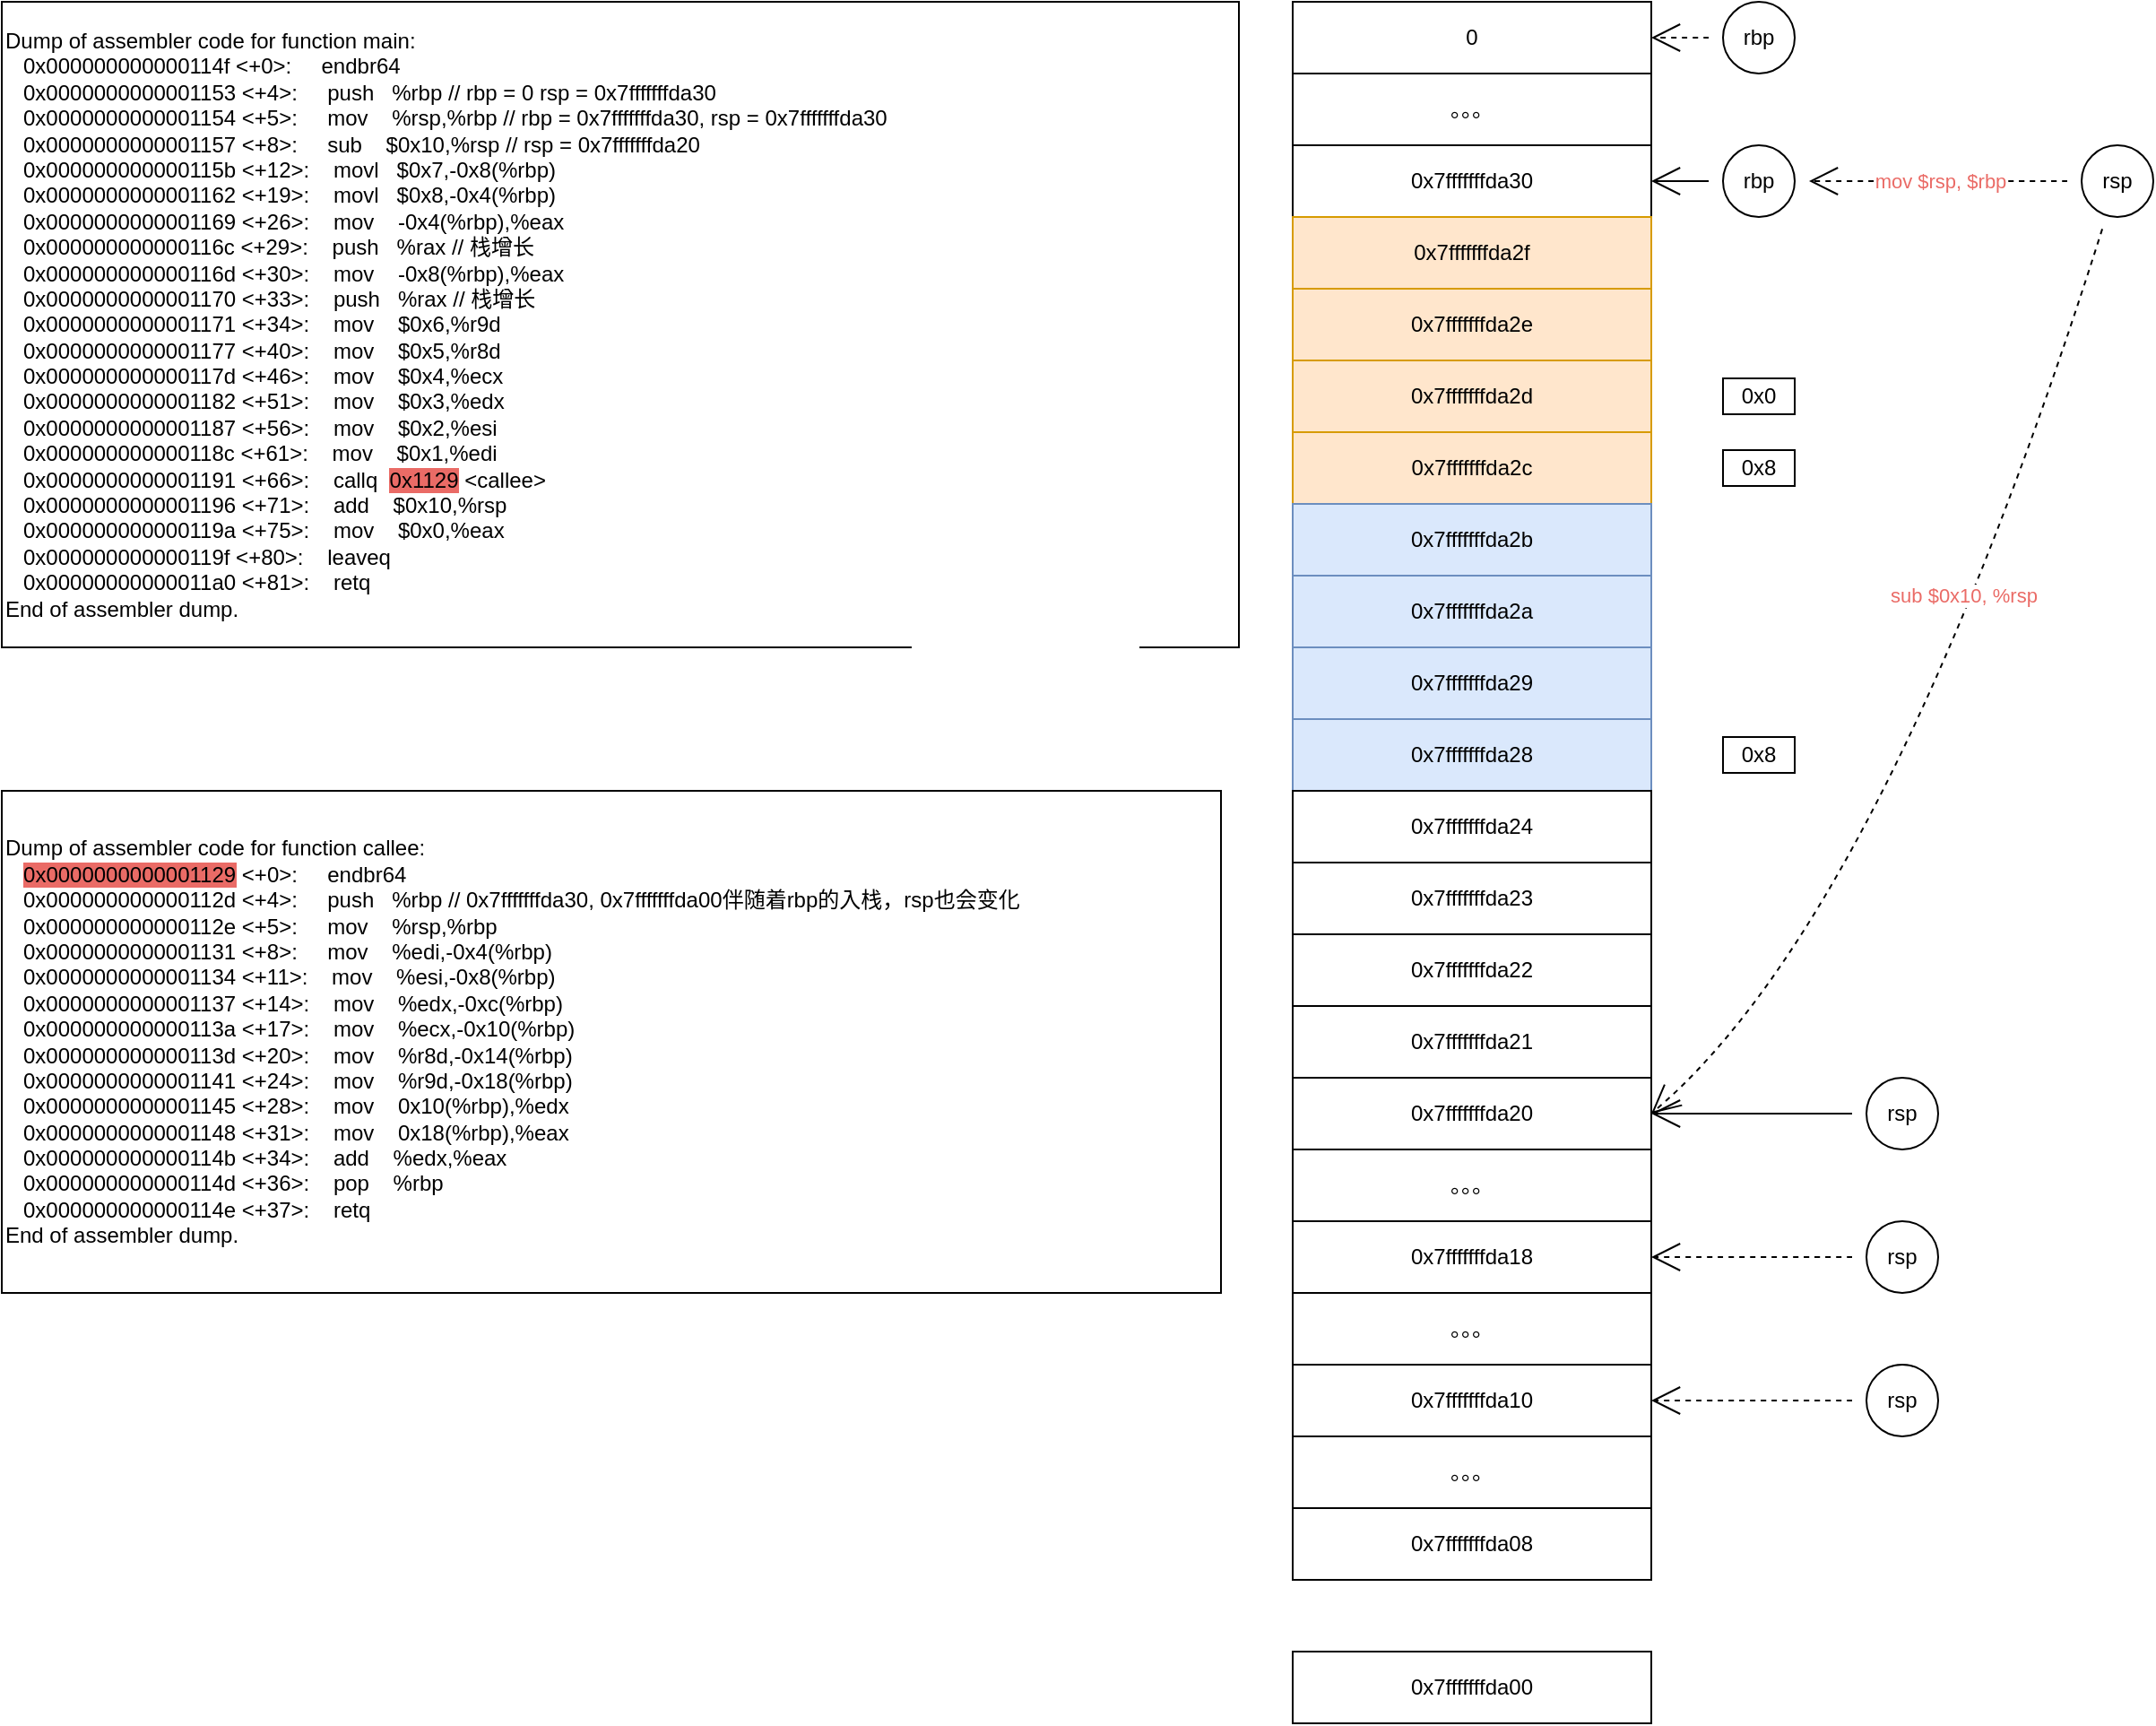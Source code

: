 <mxfile version="15.3.5" type="github">
  <diagram id="ZTjECvZzl0iGwaICb-Zh" name="Page-1">
    <mxGraphModel dx="2249" dy="800" grid="1" gridSize="10" guides="1" tooltips="1" connect="1" arrows="1" fold="1" page="1" pageScale="1" pageWidth="827" pageHeight="1169" math="0" shadow="0">
      <root>
        <mxCell id="0" />
        <mxCell id="1" parent="0" />
        <mxCell id="Xi1mtY-Uhp4fgsUDK6N8-2" value="&lt;div&gt;Dump of assembler code for function main:&lt;/div&gt;&lt;div&gt;&amp;nbsp; &amp;nbsp;0x000000000000114f &amp;lt;+0&amp;gt;:&amp;nbsp; &amp;nbsp; &amp;nbsp;endbr64&amp;nbsp;&lt;/div&gt;&lt;div&gt;&amp;nbsp; &amp;nbsp;0x0000000000001153 &amp;lt;+4&amp;gt;:&amp;nbsp; &amp;nbsp; &amp;nbsp;push&amp;nbsp; &amp;nbsp;%rbp&lt;span&gt;	&lt;span&gt;	&lt;/span&gt;&lt;span&gt;	&lt;/span&gt;&lt;/span&gt;&lt;span&gt;	&lt;/span&gt;&lt;span&gt;	&lt;/span&gt;// rbp = 0 rsp =&amp;nbsp;0x7fffffffda30&lt;/div&gt;&lt;div&gt;&amp;nbsp; &amp;nbsp;0x0000000000001154 &amp;lt;+5&amp;gt;:&amp;nbsp; &amp;nbsp; &amp;nbsp;mov&amp;nbsp; &amp;nbsp; %rsp,%rbp&lt;span&gt;	&lt;/span&gt;// rbp =&amp;nbsp;0x7fffffffda30, rsp =&amp;nbsp;0x7fffffffda30&lt;/div&gt;&lt;div&gt;&amp;nbsp; &amp;nbsp;0x0000000000001157 &amp;lt;+8&amp;gt;:&amp;nbsp; &amp;nbsp; &amp;nbsp;sub&amp;nbsp; &amp;nbsp; $0x10,%rsp // rsp =&amp;nbsp;0x7fffffffda20&lt;/div&gt;&lt;div&gt;&amp;nbsp; &amp;nbsp;0x000000000000115b &amp;lt;+12&amp;gt;:&amp;nbsp; &amp;nbsp; movl&amp;nbsp; &amp;nbsp;$0x7,-0x8(%rbp)&lt;/div&gt;&lt;div&gt;&amp;nbsp; &amp;nbsp;0x0000000000001162 &amp;lt;+19&amp;gt;:&amp;nbsp; &amp;nbsp; movl&amp;nbsp; &amp;nbsp;$0x8,-0x4(%rbp)&lt;/div&gt;&lt;div&gt;&amp;nbsp; &amp;nbsp;0x0000000000001169 &amp;lt;+26&amp;gt;:&amp;nbsp; &amp;nbsp; mov&amp;nbsp; &amp;nbsp; -0x4(%rbp),%eax&lt;/div&gt;&lt;div&gt;&amp;nbsp; &amp;nbsp;0x000000000000116c &amp;lt;+29&amp;gt;:&amp;nbsp; &amp;nbsp; push&amp;nbsp; &amp;nbsp;%rax // 栈增长&lt;/div&gt;&lt;div&gt;&amp;nbsp; &amp;nbsp;0x000000000000116d &amp;lt;+30&amp;gt;:&amp;nbsp; &amp;nbsp; mov&amp;nbsp; &amp;nbsp; -0x8(%rbp),%eax&lt;/div&gt;&lt;div&gt;&amp;nbsp; &amp;nbsp;0x0000000000001170 &amp;lt;+33&amp;gt;:&amp;nbsp; &amp;nbsp; push&amp;nbsp; &amp;nbsp;%rax // 栈增长&lt;/div&gt;&lt;div&gt;&amp;nbsp; &amp;nbsp;0x0000000000001171 &amp;lt;+34&amp;gt;:&amp;nbsp; &amp;nbsp; mov&amp;nbsp; &amp;nbsp; $0x6,%r9d&lt;/div&gt;&lt;div&gt;&amp;nbsp; &amp;nbsp;0x0000000000001177 &amp;lt;+40&amp;gt;:&amp;nbsp; &amp;nbsp; mov&amp;nbsp; &amp;nbsp; $0x5,%r8d&lt;/div&gt;&lt;div&gt;&amp;nbsp; &amp;nbsp;0x000000000000117d &amp;lt;+46&amp;gt;:&amp;nbsp; &amp;nbsp; mov&amp;nbsp; &amp;nbsp; $0x4,%ecx&lt;/div&gt;&lt;div&gt;&amp;nbsp; &amp;nbsp;0x0000000000001182 &amp;lt;+51&amp;gt;:&amp;nbsp; &amp;nbsp; mov&amp;nbsp; &amp;nbsp; $0x3,%edx&lt;/div&gt;&lt;div&gt;&amp;nbsp; &amp;nbsp;0x0000000000001187 &amp;lt;+56&amp;gt;:&amp;nbsp; &amp;nbsp; mov&amp;nbsp; &amp;nbsp; $0x2,%esi&lt;/div&gt;&lt;div&gt;&amp;nbsp; &amp;nbsp;0x000000000000118c &amp;lt;+61&amp;gt;:&amp;nbsp; &amp;nbsp; mov&amp;nbsp; &amp;nbsp; $0x1,%edi&lt;/div&gt;&lt;div&gt;&amp;nbsp; &amp;nbsp;0x0000000000001191 &amp;lt;+66&amp;gt;:&amp;nbsp; &amp;nbsp; callq&amp;nbsp; &lt;span style=&quot;background-color: rgb(234 , 107 , 102)&quot;&gt;0x1129&lt;/span&gt; &amp;lt;callee&amp;gt;&lt;/div&gt;&lt;div&gt;&amp;nbsp; &amp;nbsp;0x0000000000001196 &amp;lt;+71&amp;gt;:&amp;nbsp; &amp;nbsp; add&amp;nbsp; &amp;nbsp; $0x10,%rsp&lt;/div&gt;&lt;div&gt;&amp;nbsp; &amp;nbsp;0x000000000000119a &amp;lt;+75&amp;gt;:&amp;nbsp; &amp;nbsp; mov&amp;nbsp; &amp;nbsp; $0x0,%eax&lt;/div&gt;&lt;div&gt;&amp;nbsp; &amp;nbsp;0x000000000000119f &amp;lt;+80&amp;gt;:&amp;nbsp; &amp;nbsp; leaveq&amp;nbsp;&lt;/div&gt;&lt;div&gt;&amp;nbsp; &amp;nbsp;0x00000000000011a0 &amp;lt;+81&amp;gt;:&amp;nbsp; &amp;nbsp; retq&amp;nbsp; &amp;nbsp;&lt;/div&gt;&lt;div&gt;End of assembler dump.&lt;/div&gt;" style="rounded=0;whiteSpace=wrap;html=1;hachureGap=4;pointerEvents=0;align=left;" vertex="1" parent="1">
          <mxGeometry x="-160" y="40" width="690" height="360" as="geometry" />
        </mxCell>
        <mxCell id="Xi1mtY-Uhp4fgsUDK6N8-3" value="&lt;div&gt;Dump of assembler code for function callee:&lt;/div&gt;&lt;div&gt;&amp;nbsp; &amp;nbsp;&lt;span style=&quot;background-color: rgb(234 , 107 , 102)&quot;&gt;0x0000000000001129&lt;/span&gt; &amp;lt;+0&amp;gt;:&amp;nbsp; &amp;nbsp; &amp;nbsp;endbr64&amp;nbsp;&lt;/div&gt;&lt;div&gt;&amp;nbsp; &amp;nbsp;0x000000000000112d &amp;lt;+4&amp;gt;:&amp;nbsp; &amp;nbsp; &amp;nbsp;push&amp;nbsp; &amp;nbsp;%rbp&lt;span&gt;	&lt;/span&gt;//&amp;nbsp;0x7fffffffda30,&amp;nbsp;0x7fffffffda00伴随着rbp的入栈，rsp也会变化&lt;/div&gt;&lt;div&gt;&amp;nbsp; &amp;nbsp;0x000000000000112e &amp;lt;+5&amp;gt;:&amp;nbsp; &amp;nbsp; &amp;nbsp;mov&amp;nbsp; &amp;nbsp; %rsp,%rbp&lt;/div&gt;&lt;div&gt;&amp;nbsp; &amp;nbsp;0x0000000000001131 &amp;lt;+8&amp;gt;:&amp;nbsp; &amp;nbsp; &amp;nbsp;mov&amp;nbsp; &amp;nbsp; %edi,-0x4(%rbp)&lt;/div&gt;&lt;div&gt;&amp;nbsp; &amp;nbsp;0x0000000000001134 &amp;lt;+11&amp;gt;:&amp;nbsp; &amp;nbsp; mov&amp;nbsp; &amp;nbsp; %esi,-0x8(%rbp)&lt;/div&gt;&lt;div&gt;&amp;nbsp; &amp;nbsp;0x0000000000001137 &amp;lt;+14&amp;gt;:&amp;nbsp; &amp;nbsp; mov&amp;nbsp; &amp;nbsp; %edx,-0xc(%rbp)&lt;/div&gt;&lt;div&gt;&amp;nbsp; &amp;nbsp;0x000000000000113a &amp;lt;+17&amp;gt;:&amp;nbsp; &amp;nbsp; mov&amp;nbsp; &amp;nbsp; %ecx,-0x10(%rbp)&lt;/div&gt;&lt;div&gt;&amp;nbsp; &amp;nbsp;0x000000000000113d &amp;lt;+20&amp;gt;:&amp;nbsp; &amp;nbsp; mov&amp;nbsp; &amp;nbsp; %r8d,-0x14(%rbp)&lt;/div&gt;&lt;div&gt;&amp;nbsp; &amp;nbsp;0x0000000000001141 &amp;lt;+24&amp;gt;:&amp;nbsp; &amp;nbsp; mov&amp;nbsp; &amp;nbsp; %r9d,-0x18(%rbp)&lt;/div&gt;&lt;div&gt;&amp;nbsp; &amp;nbsp;0x0000000000001145 &amp;lt;+28&amp;gt;:&amp;nbsp; &amp;nbsp; mov&amp;nbsp; &amp;nbsp; 0x10(%rbp),%edx&lt;/div&gt;&lt;div&gt;&amp;nbsp; &amp;nbsp;0x0000000000001148 &amp;lt;+31&amp;gt;:&amp;nbsp; &amp;nbsp; mov&amp;nbsp; &amp;nbsp; 0x18(%rbp),%eax&lt;/div&gt;&lt;div&gt;&amp;nbsp; &amp;nbsp;0x000000000000114b &amp;lt;+34&amp;gt;:&amp;nbsp; &amp;nbsp; add&amp;nbsp; &amp;nbsp; %edx,%eax&lt;/div&gt;&lt;div&gt;&amp;nbsp; &amp;nbsp;0x000000000000114d &amp;lt;+36&amp;gt;:&amp;nbsp; &amp;nbsp; pop&amp;nbsp; &amp;nbsp; %rbp&lt;/div&gt;&lt;div&gt;&amp;nbsp; &amp;nbsp;0x000000000000114e &amp;lt;+37&amp;gt;:&amp;nbsp; &amp;nbsp; retq&amp;nbsp; &amp;nbsp;&lt;/div&gt;&lt;div&gt;End of assembler dump.&lt;/div&gt;" style="rounded=0;whiteSpace=wrap;html=1;hachureGap=4;pointerEvents=0;align=left;" vertex="1" parent="1">
          <mxGeometry x="-160" y="480" width="680" height="280" as="geometry" />
        </mxCell>
        <mxCell id="Xi1mtY-Uhp4fgsUDK6N8-4" value="0" style="rounded=0;whiteSpace=wrap;html=1;hachureGap=4;pointerEvents=0;" vertex="1" parent="1">
          <mxGeometry x="560" y="40" width="200" height="40" as="geometry" />
        </mxCell>
        <mxCell id="Xi1mtY-Uhp4fgsUDK6N8-5" value="。。。" style="rounded=0;whiteSpace=wrap;html=1;hachureGap=4;pointerEvents=0;" vertex="1" parent="1">
          <mxGeometry x="560" y="80" width="200" height="40" as="geometry" />
        </mxCell>
        <mxCell id="Xi1mtY-Uhp4fgsUDK6N8-6" value="0x7fffffffda30" style="rounded=0;whiteSpace=wrap;html=1;hachureGap=4;pointerEvents=0;" vertex="1" parent="1">
          <mxGeometry x="560" y="120" width="200" height="40" as="geometry" />
        </mxCell>
        <mxCell id="Xi1mtY-Uhp4fgsUDK6N8-10" value="0x7fffffffda2c" style="rounded=0;whiteSpace=wrap;html=1;hachureGap=4;pointerEvents=0;fillColor=#ffe6cc;strokeColor=#d79b00;" vertex="1" parent="1">
          <mxGeometry x="560" y="280" width="200" height="40" as="geometry" />
        </mxCell>
        <mxCell id="Xi1mtY-Uhp4fgsUDK6N8-11" value="0x7fffffffda28" style="rounded=0;whiteSpace=wrap;html=1;hachureGap=4;pointerEvents=0;fillColor=#dae8fc;strokeColor=#6c8ebf;" vertex="1" parent="1">
          <mxGeometry x="560" y="440" width="200" height="40" as="geometry" />
        </mxCell>
        <mxCell id="Xi1mtY-Uhp4fgsUDK6N8-12" value="0x7fffffffda24" style="rounded=0;whiteSpace=wrap;html=1;hachureGap=4;pointerEvents=0;" vertex="1" parent="1">
          <mxGeometry x="560" y="480" width="200" height="40" as="geometry" />
        </mxCell>
        <mxCell id="Xi1mtY-Uhp4fgsUDK6N8-13" value="0x7fffffffda20" style="rounded=0;whiteSpace=wrap;html=1;hachureGap=4;pointerEvents=0;" vertex="1" parent="1">
          <mxGeometry x="560" y="640" width="200" height="40" as="geometry" />
        </mxCell>
        <mxCell id="Xi1mtY-Uhp4fgsUDK6N8-14" value="0x7fffffffda2d" style="rounded=0;whiteSpace=wrap;html=1;hachureGap=4;pointerEvents=0;fillColor=#ffe6cc;strokeColor=#d79b00;" vertex="1" parent="1">
          <mxGeometry x="560" y="240" width="200" height="40" as="geometry" />
        </mxCell>
        <mxCell id="Xi1mtY-Uhp4fgsUDK6N8-15" value="0x7fffffffda2e" style="rounded=0;whiteSpace=wrap;html=1;hachureGap=4;pointerEvents=0;fillColor=#ffe6cc;strokeColor=#d79b00;" vertex="1" parent="1">
          <mxGeometry x="560" y="200" width="200" height="40" as="geometry" />
        </mxCell>
        <mxCell id="Xi1mtY-Uhp4fgsUDK6N8-16" value="0x7fffffffda2f" style="rounded=0;whiteSpace=wrap;html=1;hachureGap=4;pointerEvents=0;fillColor=#ffe6cc;strokeColor=#d79b00;" vertex="1" parent="1">
          <mxGeometry x="560" y="160" width="200" height="40" as="geometry" />
        </mxCell>
        <mxCell id="Xi1mtY-Uhp4fgsUDK6N8-17" value="0x7fffffffda29" style="rounded=0;whiteSpace=wrap;html=1;hachureGap=4;pointerEvents=0;fillColor=#dae8fc;strokeColor=#6c8ebf;" vertex="1" parent="1">
          <mxGeometry x="560" y="400" width="200" height="40" as="geometry" />
        </mxCell>
        <mxCell id="Xi1mtY-Uhp4fgsUDK6N8-18" value="0x7fffffffda2a" style="rounded=0;whiteSpace=wrap;html=1;hachureGap=4;pointerEvents=0;fillColor=#dae8fc;strokeColor=#6c8ebf;" vertex="1" parent="1">
          <mxGeometry x="560" y="360" width="200" height="40" as="geometry" />
        </mxCell>
        <mxCell id="Xi1mtY-Uhp4fgsUDK6N8-19" value="0x7fffffffda2b" style="rounded=0;whiteSpace=wrap;html=1;hachureGap=4;pointerEvents=0;fillColor=#dae8fc;strokeColor=#6c8ebf;" vertex="1" parent="1">
          <mxGeometry x="560" y="320" width="200" height="40" as="geometry" />
        </mxCell>
        <mxCell id="Xi1mtY-Uhp4fgsUDK6N8-30" value="" style="edgeStyle=none;curved=1;rounded=0;orthogonalLoop=1;jettySize=auto;html=1;dashed=1;endArrow=open;startSize=14;endSize=14;sourcePerimeterSpacing=8;targetPerimeterSpacing=8;entryX=1;entryY=0.5;entryDx=0;entryDy=0;" edge="1" parent="1" source="Xi1mtY-Uhp4fgsUDK6N8-20" target="Xi1mtY-Uhp4fgsUDK6N8-4">
          <mxGeometry relative="1" as="geometry" />
        </mxCell>
        <mxCell id="Xi1mtY-Uhp4fgsUDK6N8-20" value="rbp" style="ellipse;whiteSpace=wrap;html=1;aspect=fixed;hachureGap=4;pointerEvents=0;" vertex="1" parent="1">
          <mxGeometry x="800" y="40" width="40" height="40" as="geometry" />
        </mxCell>
        <mxCell id="Xi1mtY-Uhp4fgsUDK6N8-29" value="" style="edgeStyle=none;curved=1;rounded=0;orthogonalLoop=1;jettySize=auto;html=1;endArrow=open;startSize=14;endSize=14;sourcePerimeterSpacing=8;targetPerimeterSpacing=8;dashed=1;" edge="1" parent="1" source="Xi1mtY-Uhp4fgsUDK6N8-21" target="Xi1mtY-Uhp4fgsUDK6N8-26">
          <mxGeometry relative="1" as="geometry" />
        </mxCell>
        <mxCell id="Xi1mtY-Uhp4fgsUDK6N8-33" value="&lt;font color=&quot;#ea6b66&quot;&gt;mov $rsp, $rbp&lt;/font&gt;" style="edgeLabel;html=1;align=center;verticalAlign=middle;resizable=0;points=[];" vertex="1" connectable="0" parent="Xi1mtY-Uhp4fgsUDK6N8-29">
          <mxGeometry x="-0.365" relative="1" as="geometry">
            <mxPoint x="-26" as="offset" />
          </mxGeometry>
        </mxCell>
        <mxCell id="Xi1mtY-Uhp4fgsUDK6N8-31" style="edgeStyle=none;curved=1;rounded=0;orthogonalLoop=1;jettySize=auto;html=1;dashed=1;endArrow=open;startSize=14;endSize=14;sourcePerimeterSpacing=8;targetPerimeterSpacing=8;" edge="1" parent="1" source="Xi1mtY-Uhp4fgsUDK6N8-21">
          <mxGeometry relative="1" as="geometry">
            <mxPoint x="760" y="660" as="targetPoint" />
            <Array as="points">
              <mxPoint x="890" y="550" />
            </Array>
          </mxGeometry>
        </mxCell>
        <mxCell id="Xi1mtY-Uhp4fgsUDK6N8-32" value="&lt;font color=&quot;#ea6b66&quot;&gt;sub $0x10, %rsp&lt;/font&gt;" style="edgeLabel;html=1;align=center;verticalAlign=middle;resizable=0;points=[];" vertex="1" connectable="0" parent="Xi1mtY-Uhp4fgsUDK6N8-31">
          <mxGeometry x="-0.238" y="-13" relative="1" as="geometry">
            <mxPoint as="offset" />
          </mxGeometry>
        </mxCell>
        <mxCell id="Xi1mtY-Uhp4fgsUDK6N8-21" value="rsp" style="ellipse;whiteSpace=wrap;html=1;aspect=fixed;hachureGap=4;pointerEvents=0;" vertex="1" parent="1">
          <mxGeometry x="1000" y="120" width="40" height="40" as="geometry" />
        </mxCell>
        <mxCell id="Xi1mtY-Uhp4fgsUDK6N8-22" value="0x8" style="rounded=0;whiteSpace=wrap;html=1;hachureGap=4;pointerEvents=0;" vertex="1" parent="1">
          <mxGeometry x="800" y="290" width="40" height="20" as="geometry" />
        </mxCell>
        <mxCell id="Xi1mtY-Uhp4fgsUDK6N8-23" value="0x0" style="rounded=0;whiteSpace=wrap;html=1;hachureGap=4;pointerEvents=0;" vertex="1" parent="1">
          <mxGeometry x="800" y="250" width="40" height="20" as="geometry" />
        </mxCell>
        <mxCell id="Xi1mtY-Uhp4fgsUDK6N8-24" value="0x8" style="rounded=0;whiteSpace=wrap;html=1;hachureGap=4;pointerEvents=0;" vertex="1" parent="1">
          <mxGeometry x="800" y="450" width="40" height="20" as="geometry" />
        </mxCell>
        <mxCell id="Xi1mtY-Uhp4fgsUDK6N8-28" style="edgeStyle=none;curved=1;rounded=0;orthogonalLoop=1;jettySize=auto;html=1;entryX=1;entryY=0.5;entryDx=0;entryDy=0;endArrow=open;startSize=14;endSize=14;sourcePerimeterSpacing=8;targetPerimeterSpacing=8;" edge="1" parent="1" source="Xi1mtY-Uhp4fgsUDK6N8-25" target="Xi1mtY-Uhp4fgsUDK6N8-13">
          <mxGeometry relative="1" as="geometry" />
        </mxCell>
        <mxCell id="Xi1mtY-Uhp4fgsUDK6N8-25" value="rsp" style="ellipse;whiteSpace=wrap;html=1;aspect=fixed;hachureGap=4;pointerEvents=0;" vertex="1" parent="1">
          <mxGeometry x="880" y="640" width="40" height="40" as="geometry" />
        </mxCell>
        <mxCell id="Xi1mtY-Uhp4fgsUDK6N8-27" value="" style="edgeStyle=none;curved=1;rounded=0;orthogonalLoop=1;jettySize=auto;html=1;endArrow=open;startSize=14;endSize=14;sourcePerimeterSpacing=8;targetPerimeterSpacing=8;entryX=1;entryY=0.5;entryDx=0;entryDy=0;" edge="1" parent="1" source="Xi1mtY-Uhp4fgsUDK6N8-26" target="Xi1mtY-Uhp4fgsUDK6N8-6">
          <mxGeometry relative="1" as="geometry" />
        </mxCell>
        <mxCell id="Xi1mtY-Uhp4fgsUDK6N8-26" value="rbp" style="ellipse;whiteSpace=wrap;html=1;aspect=fixed;hachureGap=4;pointerEvents=0;" vertex="1" parent="1">
          <mxGeometry x="800" y="120" width="40" height="40" as="geometry" />
        </mxCell>
        <mxCell id="Xi1mtY-Uhp4fgsUDK6N8-35" value="。。。" style="rounded=0;whiteSpace=wrap;html=1;hachureGap=4;pointerEvents=0;" vertex="1" parent="1">
          <mxGeometry x="560" y="680" width="200" height="40" as="geometry" />
        </mxCell>
        <mxCell id="Xi1mtY-Uhp4fgsUDK6N8-36" value="0x7fffffffda23" style="rounded=0;whiteSpace=wrap;html=1;hachureGap=4;pointerEvents=0;" vertex="1" parent="1">
          <mxGeometry x="560" y="520" width="200" height="40" as="geometry" />
        </mxCell>
        <mxCell id="Xi1mtY-Uhp4fgsUDK6N8-37" value="0x7fffffffda22" style="rounded=0;whiteSpace=wrap;html=1;hachureGap=4;pointerEvents=0;" vertex="1" parent="1">
          <mxGeometry x="560" y="560" width="200" height="40" as="geometry" />
        </mxCell>
        <mxCell id="Xi1mtY-Uhp4fgsUDK6N8-38" value="0x7fffffffda21" style="rounded=0;whiteSpace=wrap;html=1;hachureGap=4;pointerEvents=0;" vertex="1" parent="1">
          <mxGeometry x="560" y="600" width="200" height="40" as="geometry" />
        </mxCell>
        <mxCell id="Xi1mtY-Uhp4fgsUDK6N8-39" value="0x7fffffffda18" style="rounded=0;whiteSpace=wrap;html=1;hachureGap=4;pointerEvents=0;" vertex="1" parent="1">
          <mxGeometry x="560" y="720" width="200" height="40" as="geometry" />
        </mxCell>
        <mxCell id="Xi1mtY-Uhp4fgsUDK6N8-40" value="0x7fffffffda10" style="rounded=0;whiteSpace=wrap;html=1;hachureGap=4;pointerEvents=0;" vertex="1" parent="1">
          <mxGeometry x="560" y="800" width="200" height="40" as="geometry" />
        </mxCell>
        <mxCell id="Xi1mtY-Uhp4fgsUDK6N8-41" value="。。。" style="rounded=0;whiteSpace=wrap;html=1;hachureGap=4;pointerEvents=0;" vertex="1" parent="1">
          <mxGeometry x="560" y="760" width="200" height="40" as="geometry" />
        </mxCell>
        <mxCell id="Xi1mtY-Uhp4fgsUDK6N8-44" style="edgeStyle=none;curved=1;rounded=0;orthogonalLoop=1;jettySize=auto;html=1;entryX=1;entryY=0.5;entryDx=0;entryDy=0;dashed=1;endArrow=open;startSize=14;endSize=14;sourcePerimeterSpacing=8;targetPerimeterSpacing=8;" edge="1" parent="1" source="Xi1mtY-Uhp4fgsUDK6N8-42" target="Xi1mtY-Uhp4fgsUDK6N8-39">
          <mxGeometry relative="1" as="geometry" />
        </mxCell>
        <mxCell id="Xi1mtY-Uhp4fgsUDK6N8-42" value="rsp" style="ellipse;whiteSpace=wrap;html=1;aspect=fixed;hachureGap=4;pointerEvents=0;" vertex="1" parent="1">
          <mxGeometry x="880" y="720" width="40" height="40" as="geometry" />
        </mxCell>
        <mxCell id="Xi1mtY-Uhp4fgsUDK6N8-45" style="edgeStyle=none;curved=1;rounded=0;orthogonalLoop=1;jettySize=auto;html=1;entryX=1;entryY=0.5;entryDx=0;entryDy=0;dashed=1;endArrow=open;startSize=14;endSize=14;sourcePerimeterSpacing=8;targetPerimeterSpacing=8;" edge="1" parent="1" source="Xi1mtY-Uhp4fgsUDK6N8-43" target="Xi1mtY-Uhp4fgsUDK6N8-40">
          <mxGeometry relative="1" as="geometry" />
        </mxCell>
        <mxCell id="Xi1mtY-Uhp4fgsUDK6N8-43" value="rsp" style="ellipse;whiteSpace=wrap;html=1;aspect=fixed;hachureGap=4;pointerEvents=0;" vertex="1" parent="1">
          <mxGeometry x="880" y="800" width="40" height="40" as="geometry" />
        </mxCell>
        <mxCell id="Xi1mtY-Uhp4fgsUDK6N8-46" value="0x7fffffffda08" style="rounded=0;whiteSpace=wrap;html=1;hachureGap=4;pointerEvents=0;" vertex="1" parent="1">
          <mxGeometry x="560" y="880" width="200" height="40" as="geometry" />
        </mxCell>
        <mxCell id="Xi1mtY-Uhp4fgsUDK6N8-47" value="。。。" style="rounded=0;whiteSpace=wrap;html=1;hachureGap=4;pointerEvents=0;" vertex="1" parent="1">
          <mxGeometry x="560" y="840" width="200" height="40" as="geometry" />
        </mxCell>
        <mxCell id="Xi1mtY-Uhp4fgsUDK6N8-48" value="0x7fffffffda00" style="rounded=0;whiteSpace=wrap;html=1;hachureGap=4;pointerEvents=0;" vertex="1" parent="1">
          <mxGeometry x="560" y="960" width="200" height="40" as="geometry" />
        </mxCell>
      </root>
    </mxGraphModel>
  </diagram>
</mxfile>
